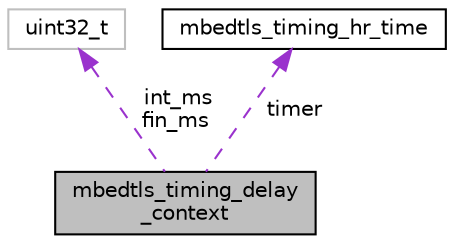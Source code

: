 digraph "mbedtls_timing_delay_context"
{
  edge [fontname="Helvetica",fontsize="10",labelfontname="Helvetica",labelfontsize="10"];
  node [fontname="Helvetica",fontsize="10",shape=record];
  Node1 [label="mbedtls_timing_delay\l_context",height=0.2,width=0.4,color="black", fillcolor="grey75", style="filled", fontcolor="black"];
  Node2 -> Node1 [dir="back",color="darkorchid3",fontsize="10",style="dashed",label=" int_ms\nfin_ms" ,fontname="Helvetica"];
  Node2 [label="uint32_t",height=0.2,width=0.4,color="grey75", fillcolor="white", style="filled"];
  Node3 -> Node1 [dir="back",color="darkorchid3",fontsize="10",style="dashed",label=" timer" ,fontname="Helvetica"];
  Node3 [label="mbedtls_timing_hr_time",height=0.2,width=0.4,color="black", fillcolor="white", style="filled",URL="$structmbedtls__timing__hr__time.html",tooltip="timer structure "];
}
